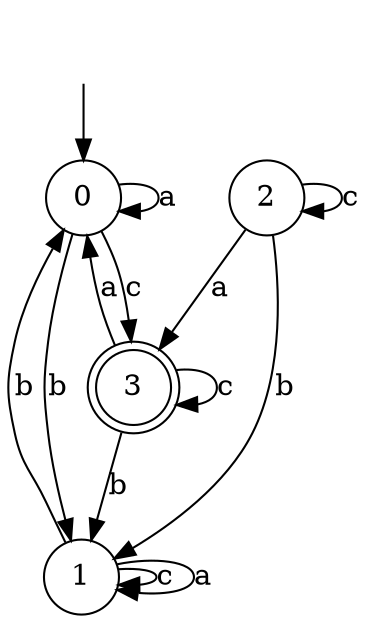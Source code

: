 digraph g {
__start [label=""shape=none]
	0[shape="circle" label="0"]
	1[shape="circle" label="1"]
	2[shape="circle" label="2"]
	3[shape="doublecircle" label="3"]
__start -> 0
	0->3 [label="c"]
	0->0 [label="a"]
	0->1 [label="b"]
	1->1 [label="c"]
	1->1 [label="a"]
	1->0 [label="b"]
	2->2 [label="c"]
	2->3 [label="a"]
	2->1 [label="b"]
	3->3 [label="c"]
	3->0 [label="a"]
	3->1 [label="b"]
}